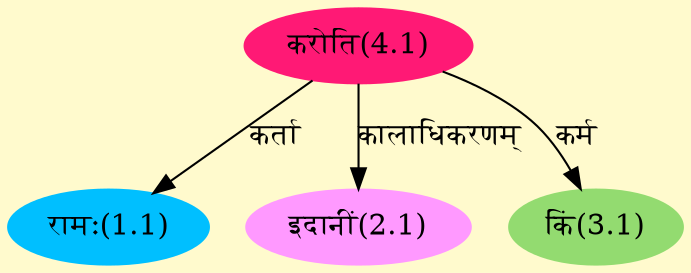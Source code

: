 digraph G{
rankdir=BT;
 compound=true;
 bgcolor="lemonchiffon1";
Node1_1 [style=filled, color="#00BFFF" label = "रामः(1.1)"]
Node4_1 [style=filled, color="#FF1975" label = "करोति(4.1)"]
Node2_1 [style=filled, color="#FF99FF" label = "इदानीं(2.1)"]
Node3_1 [style=filled, color="#93DB70" label = "किं(3.1)"]
/* Start of Relations section */

Node1_1 -> Node4_1 [  label="कर्ता"  dir="back" ]
Node2_1 -> Node4_1 [  label="कालाधिकरणम्"  dir="back" ]
Node3_1 -> Node4_1 [  label="कर्म"  dir="back" ]
}
